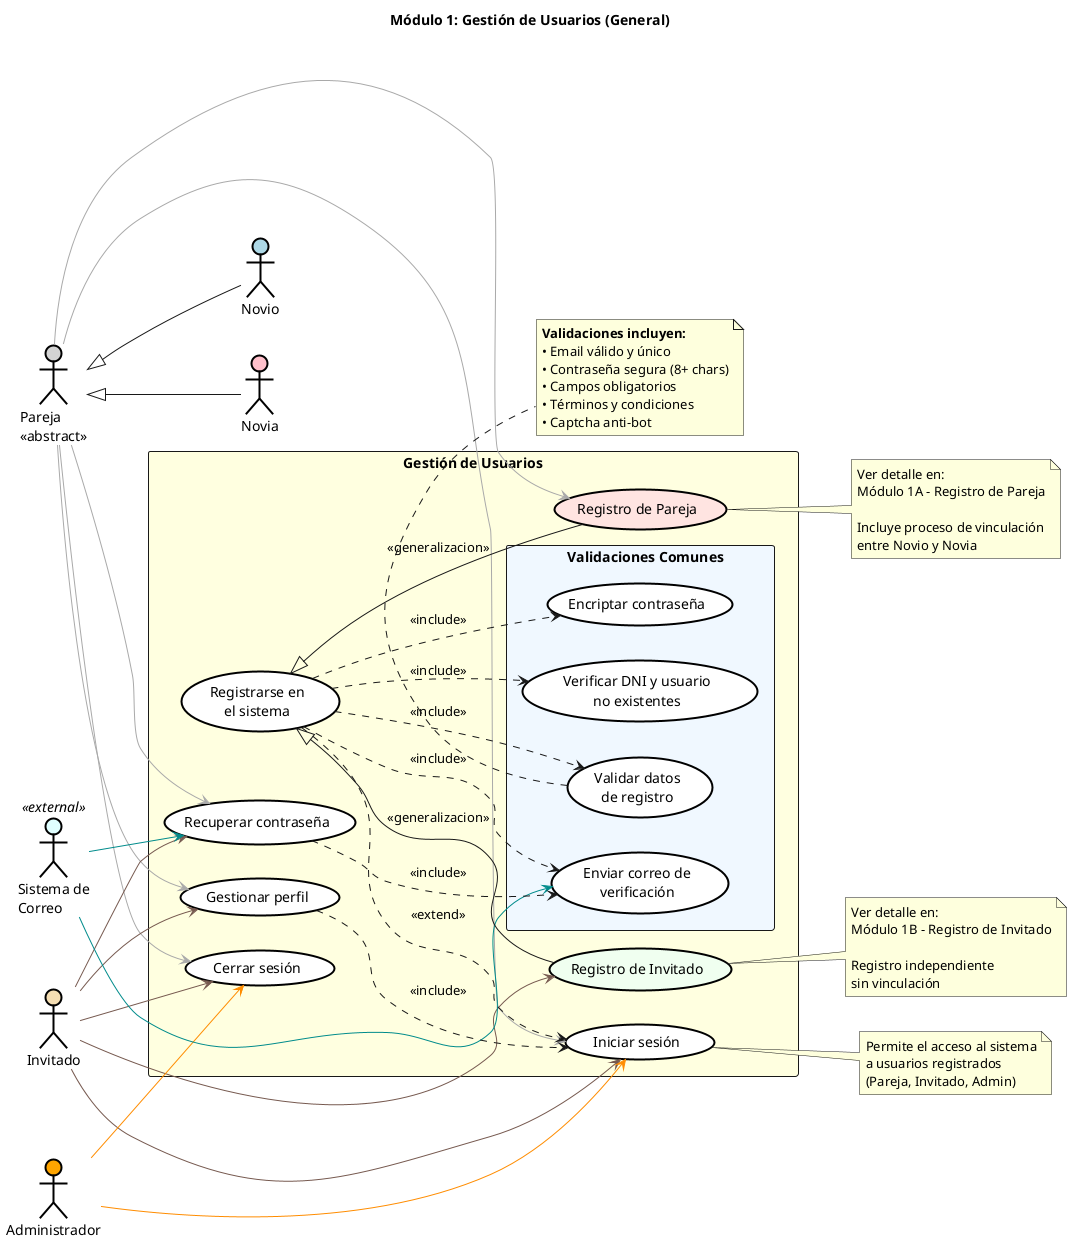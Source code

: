 @startuml moduloUsuariosGeneral
left to right direction
skinparam packageStyle rectangle

skinparam usecase {
    BackgroundColor White
    BorderColor Black
    BorderThickness 2
}

skinparam actor {
    BackgroundColor White
    BorderColor Black
    BorderThickness 2
}

skinparam package {
    BorderThickness 2
    FontStyle bold
}

title Módulo 1: Gestión de Usuarios (General)

' ===== ACTORES =====
actor "Pareja\n<<abstract>>" as Pareja #LightGray
actor "Novio" as SoyNovio #LightBlue
actor "Novia" as SoyNovia #Pink
actor "Invitado" as Invitado #Wheat
actor "Administrador" as Admin #Orange
actor "Sistema de\nCorreo" as Mail <<external>> #LightCyan

' Generalización
SoyNovio -up-|> Pareja
SoyNovia -up-|> Pareja

' ===== CASOS DE USO PRINCIPALES =====
package "Gestión de Usuarios" #LightYellow {
  
  usecase (Registrarse en\nel sistema) as UC01
  usecase (Iniciar sesión) as UC02
  usecase (Gestionar perfil) as UC03
  usecase (Recuperar contraseña) as UC04
  usecase (Cerrar sesión) as UC05
  usecase (Registro de Pareja) as MOD1A #MistyRose
  usecase (Registro de Invitado) as MOD1B #Honeydew
  
  
  package "   Validaciones Comunes" #AliceBlue {
    usecase (Validar datos\nde registro) as UC01b
    usecase (Verificar DNI y usuario\nno existentes) as UC01c
    usecase (Encriptar contraseña) as UC01d
    usecase (Enviar correo de\nverificación) as UC01e
  }
}

' ===== RELACIONES DE ACTORES =====

' Actores - Registro
Pareja -up-> MOD1A #DarkGray
Invitado -up-> MOD1B #76594F

' Actores - Funcionalidades generales
Pareja --> UC02 #DarkGray
Pareja --> UC03 #DarkGray
Pareja --> UC04 #DarkGray
Pareja --> UC05 #DarkGray

Invitado --> UC02 #76594F
Invitado --> UC03 #76594F
Invitado --> UC04 #76594F
Invitado --> UC05 #76594F

Admin --> UC02 #DarkOrange
Admin --> UC05 #DarkOrange

' Sistema externo
Mail --> UC01e #DarkCyan
Mail --> UC04 #DarkCyan

' ===== RELACIONES ENTRE CASOS DE USO =====

' Flujo principal
MOD1A -up-|> UC01 : <<generalizacion>>
MOD1B -up-|> UC01 : <<generalizacion>>
UC01 ..> UC01b : <<include>>
UC01 ..> UC01c : <<include>>
UC01 ..> UC01d : <<include>>
UC01 ..> UC01e : <<include>>
UC01 ..> UC02  : <<extend>>


' Otras relaciones
UC03 ..> UC02 : <<include>>
UC04 ..> UC01e : <<include>>

' ===== NOTAS EXPLICATIVAS =====

note right of MOD1A
  Ver detalle en:
  Módulo 1A - Registro de Pareja
  
  Incluye proceso de vinculación
  entre Novio y Novia
end note

note right of MOD1B
  Ver detalle en:
  Módulo 1B - Registro de Invitado
  
  Registro independiente
  sin vinculación
end note

note bottom of UC01b
  **Validaciones incluyen:**
  • Email válido y único
  • Contraseña segura (8+ chars)
  • Campos obligatorios
  • Términos y condiciones
  • Captcha anti-bot
end note

note right of UC02
  Permite el acceso al sistema
  a usuarios registrados
  (Pareja, Invitado, Admin)
end note

@enduml